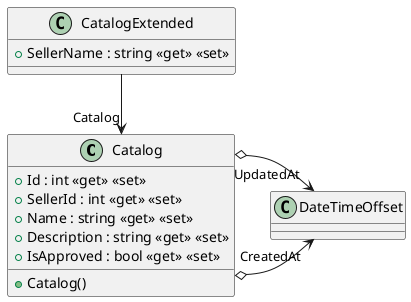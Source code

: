 @startuml
class Catalog {
    + Catalog()
    + Id : int <<get>> <<set>>
    + SellerId : int <<get>> <<set>>
    + Name : string <<get>> <<set>>
    + Description : string <<get>> <<set>>
    + IsApproved : bool <<get>> <<set>>
}
class CatalogExtended {
    + SellerName : string <<get>> <<set>>
}
Catalog o-> "CreatedAt" DateTimeOffset
Catalog o-> "UpdatedAt" DateTimeOffset
CatalogExtended --> "Catalog" Catalog
@enduml

